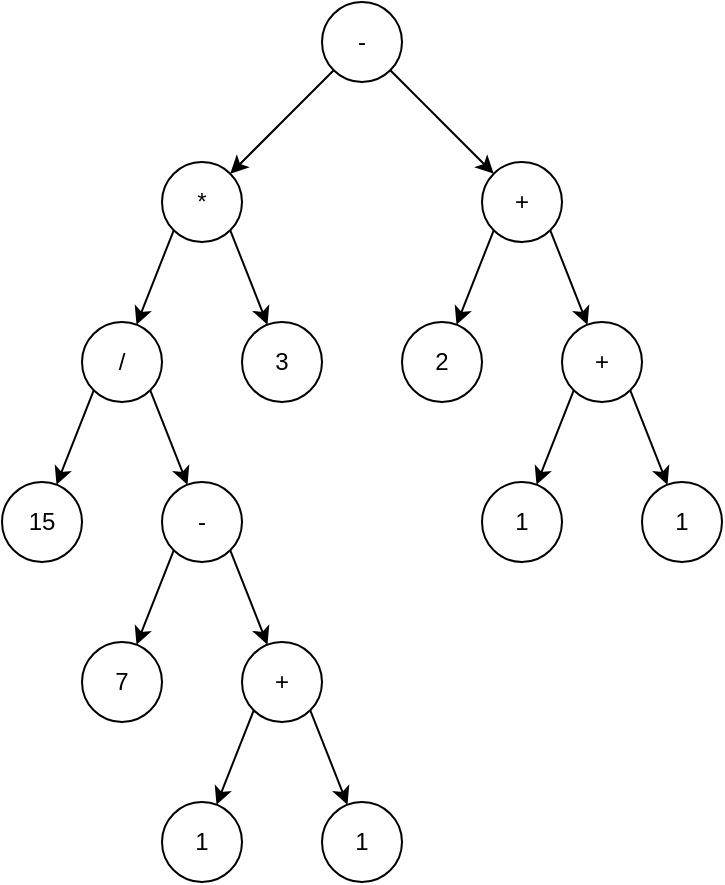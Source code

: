 <mxfile version="18.2.0" type="github">
  <diagram id="EPDMe7osWFxEO5D-z5a8" name="第 1 页">
    <mxGraphModel dx="1038" dy="531" grid="1" gridSize="10" guides="1" tooltips="1" connect="1" arrows="1" fold="1" page="1" pageScale="1" pageWidth="827" pageHeight="1169" math="0" shadow="0">
      <root>
        <mxCell id="0" />
        <mxCell id="1" parent="0" />
        <mxCell id="R9aFtLjfg68O0OHQiqpN-1" value="1" style="ellipse;whiteSpace=wrap;html=1;aspect=fixed;fontSize=12;" vertex="1" parent="1">
          <mxGeometry x="280" y="480" width="40" height="40" as="geometry" />
        </mxCell>
        <mxCell id="R9aFtLjfg68O0OHQiqpN-2" value="1" style="ellipse;whiteSpace=wrap;html=1;aspect=fixed;fontSize=12;" vertex="1" parent="1">
          <mxGeometry x="360" y="480" width="40" height="40" as="geometry" />
        </mxCell>
        <mxCell id="R9aFtLjfg68O0OHQiqpN-6" style="rounded=0;orthogonalLoop=1;jettySize=auto;html=1;exitX=0;exitY=1;exitDx=0;exitDy=0;fontSize=12;" edge="1" parent="1" source="R9aFtLjfg68O0OHQiqpN-4" target="R9aFtLjfg68O0OHQiqpN-1">
          <mxGeometry relative="1" as="geometry" />
        </mxCell>
        <mxCell id="R9aFtLjfg68O0OHQiqpN-7" style="edgeStyle=none;rounded=0;orthogonalLoop=1;jettySize=auto;html=1;exitX=1;exitY=1;exitDx=0;exitDy=0;fontSize=12;" edge="1" parent="1" source="R9aFtLjfg68O0OHQiqpN-4" target="R9aFtLjfg68O0OHQiqpN-2">
          <mxGeometry relative="1" as="geometry" />
        </mxCell>
        <mxCell id="R9aFtLjfg68O0OHQiqpN-4" value="+" style="ellipse;whiteSpace=wrap;html=1;aspect=fixed;fontSize=12;" vertex="1" parent="1">
          <mxGeometry x="320" y="400" width="40" height="40" as="geometry" />
        </mxCell>
        <mxCell id="R9aFtLjfg68O0OHQiqpN-8" value="7" style="ellipse;whiteSpace=wrap;html=1;aspect=fixed;fontSize=12;" vertex="1" parent="1">
          <mxGeometry x="240" y="400" width="40" height="40" as="geometry" />
        </mxCell>
        <mxCell id="R9aFtLjfg68O0OHQiqpN-10" style="edgeStyle=none;rounded=0;orthogonalLoop=1;jettySize=auto;html=1;exitX=0;exitY=1;exitDx=0;exitDy=0;fontSize=12;" edge="1" parent="1" source="R9aFtLjfg68O0OHQiqpN-9" target="R9aFtLjfg68O0OHQiqpN-8">
          <mxGeometry relative="1" as="geometry" />
        </mxCell>
        <mxCell id="R9aFtLjfg68O0OHQiqpN-11" style="edgeStyle=none;rounded=0;orthogonalLoop=1;jettySize=auto;html=1;exitX=1;exitY=1;exitDx=0;exitDy=0;fontSize=12;" edge="1" parent="1" source="R9aFtLjfg68O0OHQiqpN-9" target="R9aFtLjfg68O0OHQiqpN-4">
          <mxGeometry relative="1" as="geometry" />
        </mxCell>
        <mxCell id="R9aFtLjfg68O0OHQiqpN-9" value="-" style="ellipse;whiteSpace=wrap;html=1;aspect=fixed;fontSize=12;" vertex="1" parent="1">
          <mxGeometry x="280" y="320" width="40" height="40" as="geometry" />
        </mxCell>
        <mxCell id="R9aFtLjfg68O0OHQiqpN-12" value="15" style="ellipse;whiteSpace=wrap;html=1;aspect=fixed;fontSize=12;" vertex="1" parent="1">
          <mxGeometry x="200" y="320" width="40" height="40" as="geometry" />
        </mxCell>
        <mxCell id="R9aFtLjfg68O0OHQiqpN-14" style="edgeStyle=none;rounded=0;orthogonalLoop=1;jettySize=auto;html=1;exitX=0;exitY=1;exitDx=0;exitDy=0;fontSize=12;" edge="1" parent="1" source="R9aFtLjfg68O0OHQiqpN-13" target="R9aFtLjfg68O0OHQiqpN-12">
          <mxGeometry relative="1" as="geometry" />
        </mxCell>
        <mxCell id="R9aFtLjfg68O0OHQiqpN-15" style="edgeStyle=none;rounded=0;orthogonalLoop=1;jettySize=auto;html=1;exitX=1;exitY=1;exitDx=0;exitDy=0;fontSize=12;" edge="1" parent="1" source="R9aFtLjfg68O0OHQiqpN-13" target="R9aFtLjfg68O0OHQiqpN-9">
          <mxGeometry relative="1" as="geometry" />
        </mxCell>
        <mxCell id="R9aFtLjfg68O0OHQiqpN-13" value="/" style="ellipse;whiteSpace=wrap;html=1;aspect=fixed;fontSize=12;" vertex="1" parent="1">
          <mxGeometry x="240" y="240" width="40" height="40" as="geometry" />
        </mxCell>
        <mxCell id="R9aFtLjfg68O0OHQiqpN-16" value="3" style="ellipse;whiteSpace=wrap;html=1;aspect=fixed;fontSize=12;" vertex="1" parent="1">
          <mxGeometry x="320" y="240" width="40" height="40" as="geometry" />
        </mxCell>
        <mxCell id="R9aFtLjfg68O0OHQiqpN-18" style="edgeStyle=none;rounded=0;orthogonalLoop=1;jettySize=auto;html=1;exitX=0;exitY=1;exitDx=0;exitDy=0;fontSize=12;" edge="1" parent="1" source="R9aFtLjfg68O0OHQiqpN-17" target="R9aFtLjfg68O0OHQiqpN-13">
          <mxGeometry relative="1" as="geometry" />
        </mxCell>
        <mxCell id="R9aFtLjfg68O0OHQiqpN-19" style="edgeStyle=none;rounded=0;orthogonalLoop=1;jettySize=auto;html=1;exitX=1;exitY=1;exitDx=0;exitDy=0;fontSize=12;" edge="1" parent="1" source="R9aFtLjfg68O0OHQiqpN-17" target="R9aFtLjfg68O0OHQiqpN-16">
          <mxGeometry relative="1" as="geometry" />
        </mxCell>
        <mxCell id="R9aFtLjfg68O0OHQiqpN-17" value="*" style="ellipse;whiteSpace=wrap;html=1;aspect=fixed;fontSize=12;" vertex="1" parent="1">
          <mxGeometry x="280" y="160" width="40" height="40" as="geometry" />
        </mxCell>
        <mxCell id="R9aFtLjfg68O0OHQiqpN-21" style="edgeStyle=none;rounded=0;orthogonalLoop=1;jettySize=auto;html=1;exitX=0;exitY=1;exitDx=0;exitDy=0;fontSize=12;" edge="1" parent="1" source="R9aFtLjfg68O0OHQiqpN-20" target="R9aFtLjfg68O0OHQiqpN-17">
          <mxGeometry relative="1" as="geometry" />
        </mxCell>
        <mxCell id="R9aFtLjfg68O0OHQiqpN-29" style="edgeStyle=none;rounded=0;orthogonalLoop=1;jettySize=auto;html=1;exitX=1;exitY=1;exitDx=0;exitDy=0;fontSize=12;" edge="1" parent="1" source="R9aFtLjfg68O0OHQiqpN-20" target="R9aFtLjfg68O0OHQiqpN-28">
          <mxGeometry relative="1" as="geometry" />
        </mxCell>
        <mxCell id="R9aFtLjfg68O0OHQiqpN-20" value="-" style="ellipse;whiteSpace=wrap;html=1;aspect=fixed;fontSize=12;" vertex="1" parent="1">
          <mxGeometry x="360" y="80" width="40" height="40" as="geometry" />
        </mxCell>
        <mxCell id="R9aFtLjfg68O0OHQiqpN-25" style="edgeStyle=none;rounded=0;orthogonalLoop=1;jettySize=auto;html=1;exitX=0;exitY=1;exitDx=0;exitDy=0;fontSize=12;" edge="1" parent="1" source="R9aFtLjfg68O0OHQiqpN-22" target="R9aFtLjfg68O0OHQiqpN-23">
          <mxGeometry relative="1" as="geometry" />
        </mxCell>
        <mxCell id="R9aFtLjfg68O0OHQiqpN-26" style="edgeStyle=none;rounded=0;orthogonalLoop=1;jettySize=auto;html=1;exitX=1;exitY=1;exitDx=0;exitDy=0;fontSize=12;" edge="1" parent="1" source="R9aFtLjfg68O0OHQiqpN-22" target="R9aFtLjfg68O0OHQiqpN-24">
          <mxGeometry relative="1" as="geometry" />
        </mxCell>
        <mxCell id="R9aFtLjfg68O0OHQiqpN-22" value="+" style="ellipse;whiteSpace=wrap;html=1;aspect=fixed;fontSize=12;" vertex="1" parent="1">
          <mxGeometry x="480" y="240" width="40" height="40" as="geometry" />
        </mxCell>
        <mxCell id="R9aFtLjfg68O0OHQiqpN-23" value="1" style="ellipse;whiteSpace=wrap;html=1;aspect=fixed;fontSize=12;" vertex="1" parent="1">
          <mxGeometry x="440" y="320" width="40" height="40" as="geometry" />
        </mxCell>
        <mxCell id="R9aFtLjfg68O0OHQiqpN-24" value="1" style="ellipse;whiteSpace=wrap;html=1;aspect=fixed;fontSize=12;" vertex="1" parent="1">
          <mxGeometry x="520" y="320" width="40" height="40" as="geometry" />
        </mxCell>
        <mxCell id="R9aFtLjfg68O0OHQiqpN-27" value="2" style="ellipse;whiteSpace=wrap;html=1;aspect=fixed;fontSize=12;" vertex="1" parent="1">
          <mxGeometry x="400" y="240" width="40" height="40" as="geometry" />
        </mxCell>
        <mxCell id="R9aFtLjfg68O0OHQiqpN-30" style="edgeStyle=none;rounded=0;orthogonalLoop=1;jettySize=auto;html=1;exitX=0;exitY=1;exitDx=0;exitDy=0;fontSize=12;" edge="1" parent="1" source="R9aFtLjfg68O0OHQiqpN-28" target="R9aFtLjfg68O0OHQiqpN-27">
          <mxGeometry relative="1" as="geometry" />
        </mxCell>
        <mxCell id="R9aFtLjfg68O0OHQiqpN-31" style="edgeStyle=none;rounded=0;orthogonalLoop=1;jettySize=auto;html=1;exitX=1;exitY=1;exitDx=0;exitDy=0;fontSize=12;" edge="1" parent="1" source="R9aFtLjfg68O0OHQiqpN-28" target="R9aFtLjfg68O0OHQiqpN-22">
          <mxGeometry relative="1" as="geometry" />
        </mxCell>
        <mxCell id="R9aFtLjfg68O0OHQiqpN-28" value="+" style="ellipse;whiteSpace=wrap;html=1;aspect=fixed;fontSize=12;" vertex="1" parent="1">
          <mxGeometry x="440" y="160" width="40" height="40" as="geometry" />
        </mxCell>
      </root>
    </mxGraphModel>
  </diagram>
</mxfile>
